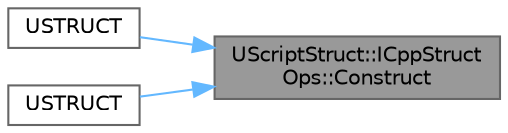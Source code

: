 digraph "UScriptStruct::ICppStructOps::Construct"
{
 // INTERACTIVE_SVG=YES
 // LATEX_PDF_SIZE
  bgcolor="transparent";
  edge [fontname=Helvetica,fontsize=10,labelfontname=Helvetica,labelfontsize=10];
  node [fontname=Helvetica,fontsize=10,shape=box,height=0.2,width=0.4];
  rankdir="RL";
  Node1 [id="Node000001",label="UScriptStruct::ICppStruct\lOps::Construct",height=0.2,width=0.4,color="gray40", fillcolor="grey60", style="filled", fontcolor="black",tooltip="Call the C++ constructor."];
  Node1 -> Node2 [id="edge1_Node000001_Node000002",dir="back",color="steelblue1",style="solid",tooltip=" "];
  Node2 [id="Node000002",label="USTRUCT",height=0.2,width=0.4,color="grey40", fillcolor="white", style="filled",URL="$d2/d6c/MovieSceneEvalTemplate_8h.html#aae1932be3542193f4b0b4864aaf29b27",tooltip="Structure used for movie scene evaluation templates contained within a track."];
  Node1 -> Node3 [id="edge2_Node000001_Node000003",dir="back",color="steelblue1",style="solid",tooltip=" "];
  Node3 [id="Node000003",label="USTRUCT",height=0.2,width=0.4,color="grey40", fillcolor="white", style="filled",URL="$d8/d4a/MovieSceneTrackImplementation_8h.html#a097f60474c548dcf41e803c1f01f0e0e",tooltip="Structure that allows the implementation of setup/teardown/initialization/evaluation logic at the tra..."];
}
